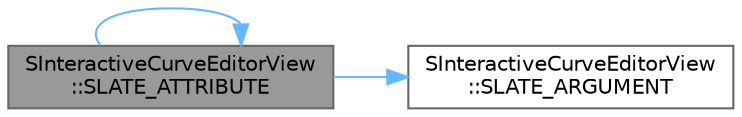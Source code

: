 digraph "SInteractiveCurveEditorView::SLATE_ATTRIBUTE"
{
 // INTERACTIVE_SVG=YES
 // LATEX_PDF_SIZE
  bgcolor="transparent";
  edge [fontname=Helvetica,fontsize=10,labelfontname=Helvetica,labelfontsize=10];
  node [fontname=Helvetica,fontsize=10,shape=box,height=0.2,width=0.4];
  rankdir="LR";
  Node1 [id="Node000001",label="SInteractiveCurveEditorView\l::SLATE_ATTRIBUTE",height=0.2,width=0.4,color="gray40", fillcolor="grey60", style="filled", fontcolor="black",tooltip=" "];
  Node1 -> Node2 [id="edge1_Node000001_Node000002",color="steelblue1",style="solid",tooltip=" "];
  Node2 [id="Node000002",label="SInteractiveCurveEditorView\l::SLATE_ARGUMENT",height=0.2,width=0.4,color="grey40", fillcolor="white", style="filled",URL="$d2/d34/classSInteractiveCurveEditorView.html#af0fb94c12eed8379be2f0d68731b0901",tooltip=" "];
  Node1 -> Node1 [id="edge2_Node000001_Node000001",color="steelblue1",style="solid",tooltip=" "];
}

